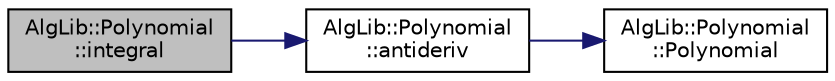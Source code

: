 digraph "AlgLib::Polynomial::integral"
{
  edge [fontname="Helvetica",fontsize="10",labelfontname="Helvetica",labelfontsize="10"];
  node [fontname="Helvetica",fontsize="10",shape=record];
  rankdir="LR";
  Node1 [label="AlgLib::Polynomial\l::integral",height=0.2,width=0.4,color="black", fillcolor="grey75", style="filled", fontcolor="black"];
  Node1 -> Node2 [color="midnightblue",fontsize="10",style="solid",fontname="Helvetica"];
  Node2 [label="AlgLib::Polynomial\l::antideriv",height=0.2,width=0.4,color="black", fillcolor="white", style="filled",URL="$class_alg_lib_1_1_polynomial.html#adba823edd7b425b451b2b550fe5727d0"];
  Node2 -> Node3 [color="midnightblue",fontsize="10",style="solid",fontname="Helvetica"];
  Node3 [label="AlgLib::Polynomial\l::Polynomial",height=0.2,width=0.4,color="black", fillcolor="white", style="filled",URL="$class_alg_lib_1_1_polynomial.html#a33a0ad0b646bcf6b0295d597097fed85"];
}
